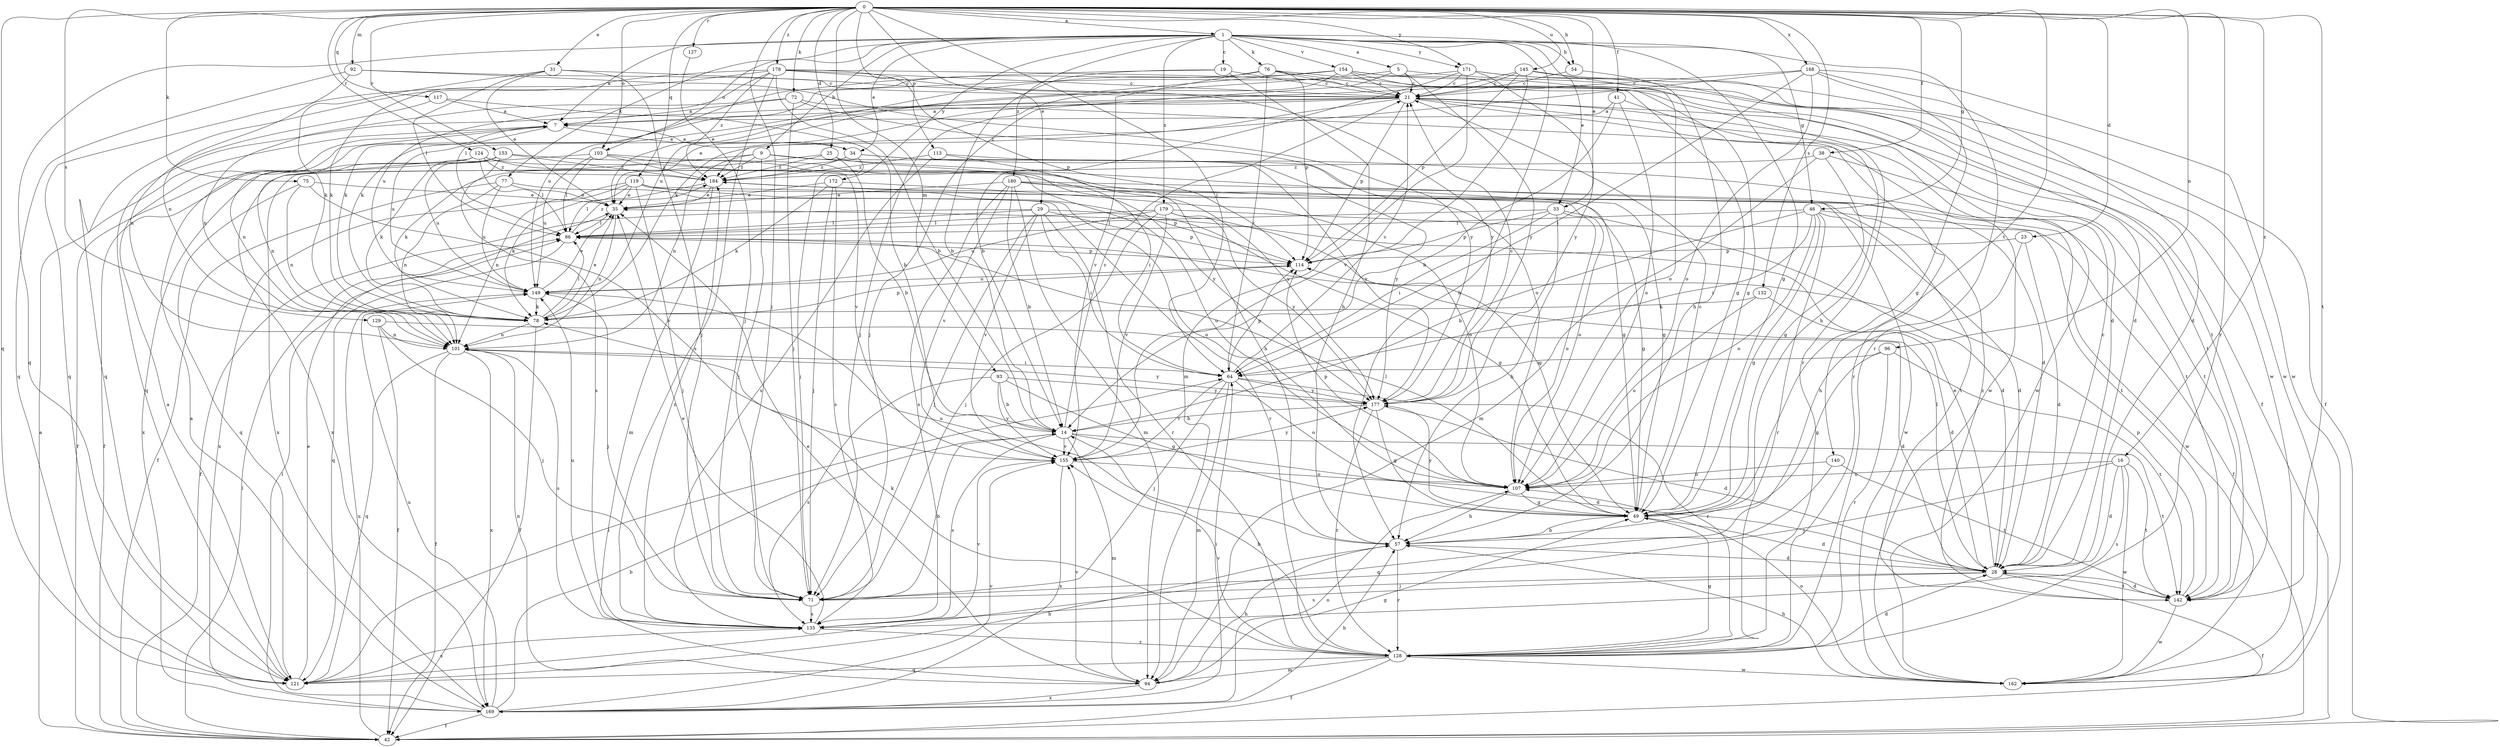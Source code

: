 strict digraph  {
0;
1;
5;
7;
9;
14;
16;
19;
21;
23;
25;
28;
29;
31;
33;
34;
35;
38;
41;
42;
46;
49;
54;
57;
64;
71;
72;
75;
76;
77;
78;
86;
92;
93;
94;
96;
101;
103;
107;
113;
114;
117;
119;
121;
124;
127;
128;
129;
132;
135;
140;
142;
145;
149;
153;
154;
155;
162;
168;
169;
171;
172;
177;
178;
179;
180;
184;
0 -> 1  [label=a];
0 -> 16  [label=c];
0 -> 23  [label=d];
0 -> 25  [label=d];
0 -> 29  [label=e];
0 -> 31  [label=e];
0 -> 33  [label=e];
0 -> 38  [label=f];
0 -> 41  [label=f];
0 -> 46  [label=g];
0 -> 54  [label=h];
0 -> 64  [label=i];
0 -> 71  [label=j];
0 -> 72  [label=k];
0 -> 75  [label=k];
0 -> 92  [label=m];
0 -> 93  [label=m];
0 -> 96  [label=n];
0 -> 103  [label=o];
0 -> 113  [label=p];
0 -> 117  [label=q];
0 -> 119  [label=q];
0 -> 121  [label=q];
0 -> 124  [label=r];
0 -> 127  [label=r];
0 -> 128  [label=r];
0 -> 129  [label=s];
0 -> 132  [label=s];
0 -> 140  [label=t];
0 -> 142  [label=t];
0 -> 145  [label=u];
0 -> 153  [label=v];
0 -> 168  [label=x];
0 -> 171  [label=y];
0 -> 178  [label=z];
1 -> 5  [label=a];
1 -> 7  [label=a];
1 -> 9  [label=b];
1 -> 19  [label=c];
1 -> 33  [label=e];
1 -> 34  [label=e];
1 -> 46  [label=g];
1 -> 49  [label=g];
1 -> 54  [label=h];
1 -> 57  [label=h];
1 -> 76  [label=k];
1 -> 77  [label=k];
1 -> 103  [label=o];
1 -> 121  [label=q];
1 -> 128  [label=r];
1 -> 154  [label=v];
1 -> 171  [label=y];
1 -> 172  [label=y];
1 -> 179  [label=z];
1 -> 180  [label=z];
5 -> 21  [label=c];
5 -> 71  [label=j];
5 -> 86  [label=l];
5 -> 162  [label=w];
5 -> 177  [label=y];
7 -> 34  [label=e];
7 -> 101  [label=n];
7 -> 149  [label=u];
9 -> 28  [label=d];
9 -> 49  [label=g];
9 -> 71  [label=j];
9 -> 101  [label=n];
9 -> 169  [label=x];
9 -> 184  [label=z];
14 -> 21  [label=c];
14 -> 28  [label=d];
14 -> 94  [label=m];
14 -> 135  [label=s];
14 -> 142  [label=t];
14 -> 155  [label=v];
16 -> 28  [label=d];
16 -> 71  [label=j];
16 -> 107  [label=o];
16 -> 135  [label=s];
16 -> 142  [label=t];
16 -> 162  [label=w];
19 -> 14  [label=b];
19 -> 21  [label=c];
19 -> 57  [label=h];
19 -> 149  [label=u];
21 -> 7  [label=a];
21 -> 35  [label=e];
21 -> 114  [label=p];
21 -> 121  [label=q];
21 -> 128  [label=r];
21 -> 142  [label=t];
21 -> 162  [label=w];
21 -> 184  [label=z];
23 -> 28  [label=d];
23 -> 57  [label=h];
23 -> 114  [label=p];
25 -> 14  [label=b];
25 -> 64  [label=i];
25 -> 78  [label=k];
25 -> 184  [label=z];
28 -> 21  [label=c];
28 -> 35  [label=e];
28 -> 42  [label=f];
28 -> 71  [label=j];
28 -> 86  [label=l];
28 -> 135  [label=s];
28 -> 142  [label=t];
29 -> 42  [label=f];
29 -> 49  [label=g];
29 -> 64  [label=i];
29 -> 71  [label=j];
29 -> 86  [label=l];
29 -> 114  [label=p];
29 -> 128  [label=r];
29 -> 155  [label=v];
31 -> 21  [label=c];
31 -> 35  [label=e];
31 -> 71  [label=j];
31 -> 78  [label=k];
31 -> 86  [label=l];
33 -> 28  [label=d];
33 -> 57  [label=h];
33 -> 64  [label=i];
33 -> 86  [label=l];
33 -> 107  [label=o];
33 -> 114  [label=p];
34 -> 7  [label=a];
34 -> 71  [label=j];
34 -> 142  [label=t];
34 -> 169  [label=x];
34 -> 177  [label=y];
34 -> 184  [label=z];
35 -> 86  [label=l];
35 -> 101  [label=n];
38 -> 49  [label=g];
38 -> 94  [label=m];
38 -> 142  [label=t];
38 -> 184  [label=z];
41 -> 7  [label=a];
41 -> 14  [label=b];
41 -> 57  [label=h];
41 -> 107  [label=o];
42 -> 7  [label=a];
42 -> 86  [label=l];
42 -> 149  [label=u];
46 -> 14  [label=b];
46 -> 28  [label=d];
46 -> 49  [label=g];
46 -> 64  [label=i];
46 -> 86  [label=l];
46 -> 107  [label=o];
46 -> 128  [label=r];
46 -> 162  [label=w];
49 -> 21  [label=c];
49 -> 28  [label=d];
49 -> 57  [label=h];
49 -> 86  [label=l];
49 -> 177  [label=y];
54 -> 21  [label=c];
54 -> 57  [label=h];
57 -> 28  [label=d];
57 -> 128  [label=r];
57 -> 149  [label=u];
64 -> 21  [label=c];
64 -> 71  [label=j];
64 -> 94  [label=m];
64 -> 107  [label=o];
64 -> 114  [label=p];
64 -> 128  [label=r];
64 -> 155  [label=v];
64 -> 177  [label=y];
71 -> 14  [label=b];
71 -> 135  [label=s];
72 -> 7  [label=a];
72 -> 71  [label=j];
72 -> 101  [label=n];
72 -> 107  [label=o];
72 -> 162  [label=w];
75 -> 35  [label=e];
75 -> 101  [label=n];
75 -> 121  [label=q];
75 -> 155  [label=v];
76 -> 21  [label=c];
76 -> 42  [label=f];
76 -> 64  [label=i];
76 -> 114  [label=p];
76 -> 121  [label=q];
76 -> 128  [label=r];
76 -> 155  [label=v];
77 -> 35  [label=e];
77 -> 42  [label=f];
77 -> 101  [label=n];
77 -> 128  [label=r];
77 -> 149  [label=u];
78 -> 35  [label=e];
78 -> 42  [label=f];
78 -> 86  [label=l];
78 -> 101  [label=n];
78 -> 114  [label=p];
86 -> 114  [label=p];
86 -> 121  [label=q];
86 -> 184  [label=z];
92 -> 21  [label=c];
92 -> 101  [label=n];
92 -> 121  [label=q];
92 -> 177  [label=y];
93 -> 14  [label=b];
93 -> 49  [label=g];
93 -> 135  [label=s];
93 -> 155  [label=v];
93 -> 177  [label=y];
94 -> 35  [label=e];
94 -> 49  [label=g];
94 -> 57  [label=h];
94 -> 101  [label=n];
94 -> 155  [label=v];
94 -> 169  [label=x];
96 -> 49  [label=g];
96 -> 64  [label=i];
96 -> 128  [label=r];
96 -> 142  [label=t];
101 -> 42  [label=f];
101 -> 64  [label=i];
101 -> 121  [label=q];
101 -> 135  [label=s];
101 -> 169  [label=x];
101 -> 177  [label=y];
103 -> 86  [label=l];
103 -> 149  [label=u];
103 -> 155  [label=v];
103 -> 169  [label=x];
103 -> 177  [label=y];
103 -> 184  [label=z];
107 -> 49  [label=g];
107 -> 57  [label=h];
107 -> 114  [label=p];
113 -> 57  [label=h];
113 -> 135  [label=s];
113 -> 177  [label=y];
113 -> 184  [label=z];
114 -> 149  [label=u];
117 -> 7  [label=a];
117 -> 14  [label=b];
117 -> 101  [label=n];
119 -> 35  [label=e];
119 -> 71  [label=j];
119 -> 78  [label=k];
119 -> 101  [label=n];
119 -> 107  [label=o];
119 -> 114  [label=p];
119 -> 142  [label=t];
119 -> 169  [label=x];
121 -> 7  [label=a];
121 -> 35  [label=e];
121 -> 57  [label=h];
121 -> 64  [label=i];
121 -> 135  [label=s];
124 -> 42  [label=f];
124 -> 86  [label=l];
124 -> 101  [label=n];
124 -> 107  [label=o];
124 -> 177  [label=y];
124 -> 184  [label=z];
127 -> 71  [label=j];
128 -> 14  [label=b];
128 -> 28  [label=d];
128 -> 42  [label=f];
128 -> 49  [label=g];
128 -> 78  [label=k];
128 -> 94  [label=m];
128 -> 121  [label=q];
128 -> 155  [label=v];
128 -> 162  [label=w];
129 -> 28  [label=d];
129 -> 42  [label=f];
129 -> 71  [label=j];
129 -> 101  [label=n];
132 -> 28  [label=d];
132 -> 78  [label=k];
132 -> 107  [label=o];
135 -> 35  [label=e];
135 -> 128  [label=r];
135 -> 149  [label=u];
135 -> 155  [label=v];
135 -> 184  [label=z];
140 -> 107  [label=o];
140 -> 121  [label=q];
140 -> 142  [label=t];
142 -> 28  [label=d];
142 -> 114  [label=p];
142 -> 162  [label=w];
142 -> 184  [label=z];
145 -> 21  [label=c];
145 -> 42  [label=f];
145 -> 78  [label=k];
145 -> 107  [label=o];
145 -> 114  [label=p];
145 -> 155  [label=v];
149 -> 35  [label=e];
149 -> 71  [label=j];
149 -> 78  [label=k];
153 -> 42  [label=f];
153 -> 49  [label=g];
153 -> 78  [label=k];
153 -> 135  [label=s];
153 -> 149  [label=u];
153 -> 184  [label=z];
154 -> 21  [label=c];
154 -> 28  [label=d];
154 -> 35  [label=e];
154 -> 49  [label=g];
154 -> 71  [label=j];
154 -> 142  [label=t];
154 -> 149  [label=u];
155 -> 107  [label=o];
155 -> 169  [label=x];
155 -> 177  [label=y];
162 -> 57  [label=h];
162 -> 107  [label=o];
168 -> 21  [label=c];
168 -> 28  [label=d];
168 -> 49  [label=g];
168 -> 64  [label=i];
168 -> 78  [label=k];
168 -> 107  [label=o];
168 -> 162  [label=w];
169 -> 7  [label=a];
169 -> 14  [label=b];
169 -> 42  [label=f];
169 -> 57  [label=h];
169 -> 64  [label=i];
169 -> 86  [label=l];
169 -> 107  [label=o];
169 -> 149  [label=u];
169 -> 155  [label=v];
171 -> 14  [label=b];
171 -> 21  [label=c];
171 -> 28  [label=d];
171 -> 78  [label=k];
171 -> 94  [label=m];
171 -> 162  [label=w];
171 -> 177  [label=y];
172 -> 35  [label=e];
172 -> 71  [label=j];
172 -> 78  [label=k];
172 -> 107  [label=o];
172 -> 135  [label=s];
177 -> 14  [label=b];
177 -> 21  [label=c];
177 -> 28  [label=d];
177 -> 49  [label=g];
177 -> 128  [label=r];
178 -> 14  [label=b];
178 -> 21  [label=c];
178 -> 49  [label=g];
178 -> 78  [label=k];
178 -> 114  [label=p];
178 -> 121  [label=q];
178 -> 135  [label=s];
178 -> 149  [label=u];
178 -> 177  [label=y];
178 -> 184  [label=z];
179 -> 42  [label=f];
179 -> 49  [label=g];
179 -> 71  [label=j];
179 -> 86  [label=l];
179 -> 149  [label=u];
179 -> 155  [label=v];
179 -> 177  [label=y];
180 -> 14  [label=b];
180 -> 35  [label=e];
180 -> 49  [label=g];
180 -> 94  [label=m];
180 -> 107  [label=o];
180 -> 135  [label=s];
180 -> 142  [label=t];
180 -> 155  [label=v];
184 -> 35  [label=e];
184 -> 86  [label=l];
184 -> 94  [label=m];
184 -> 162  [label=w];
}
